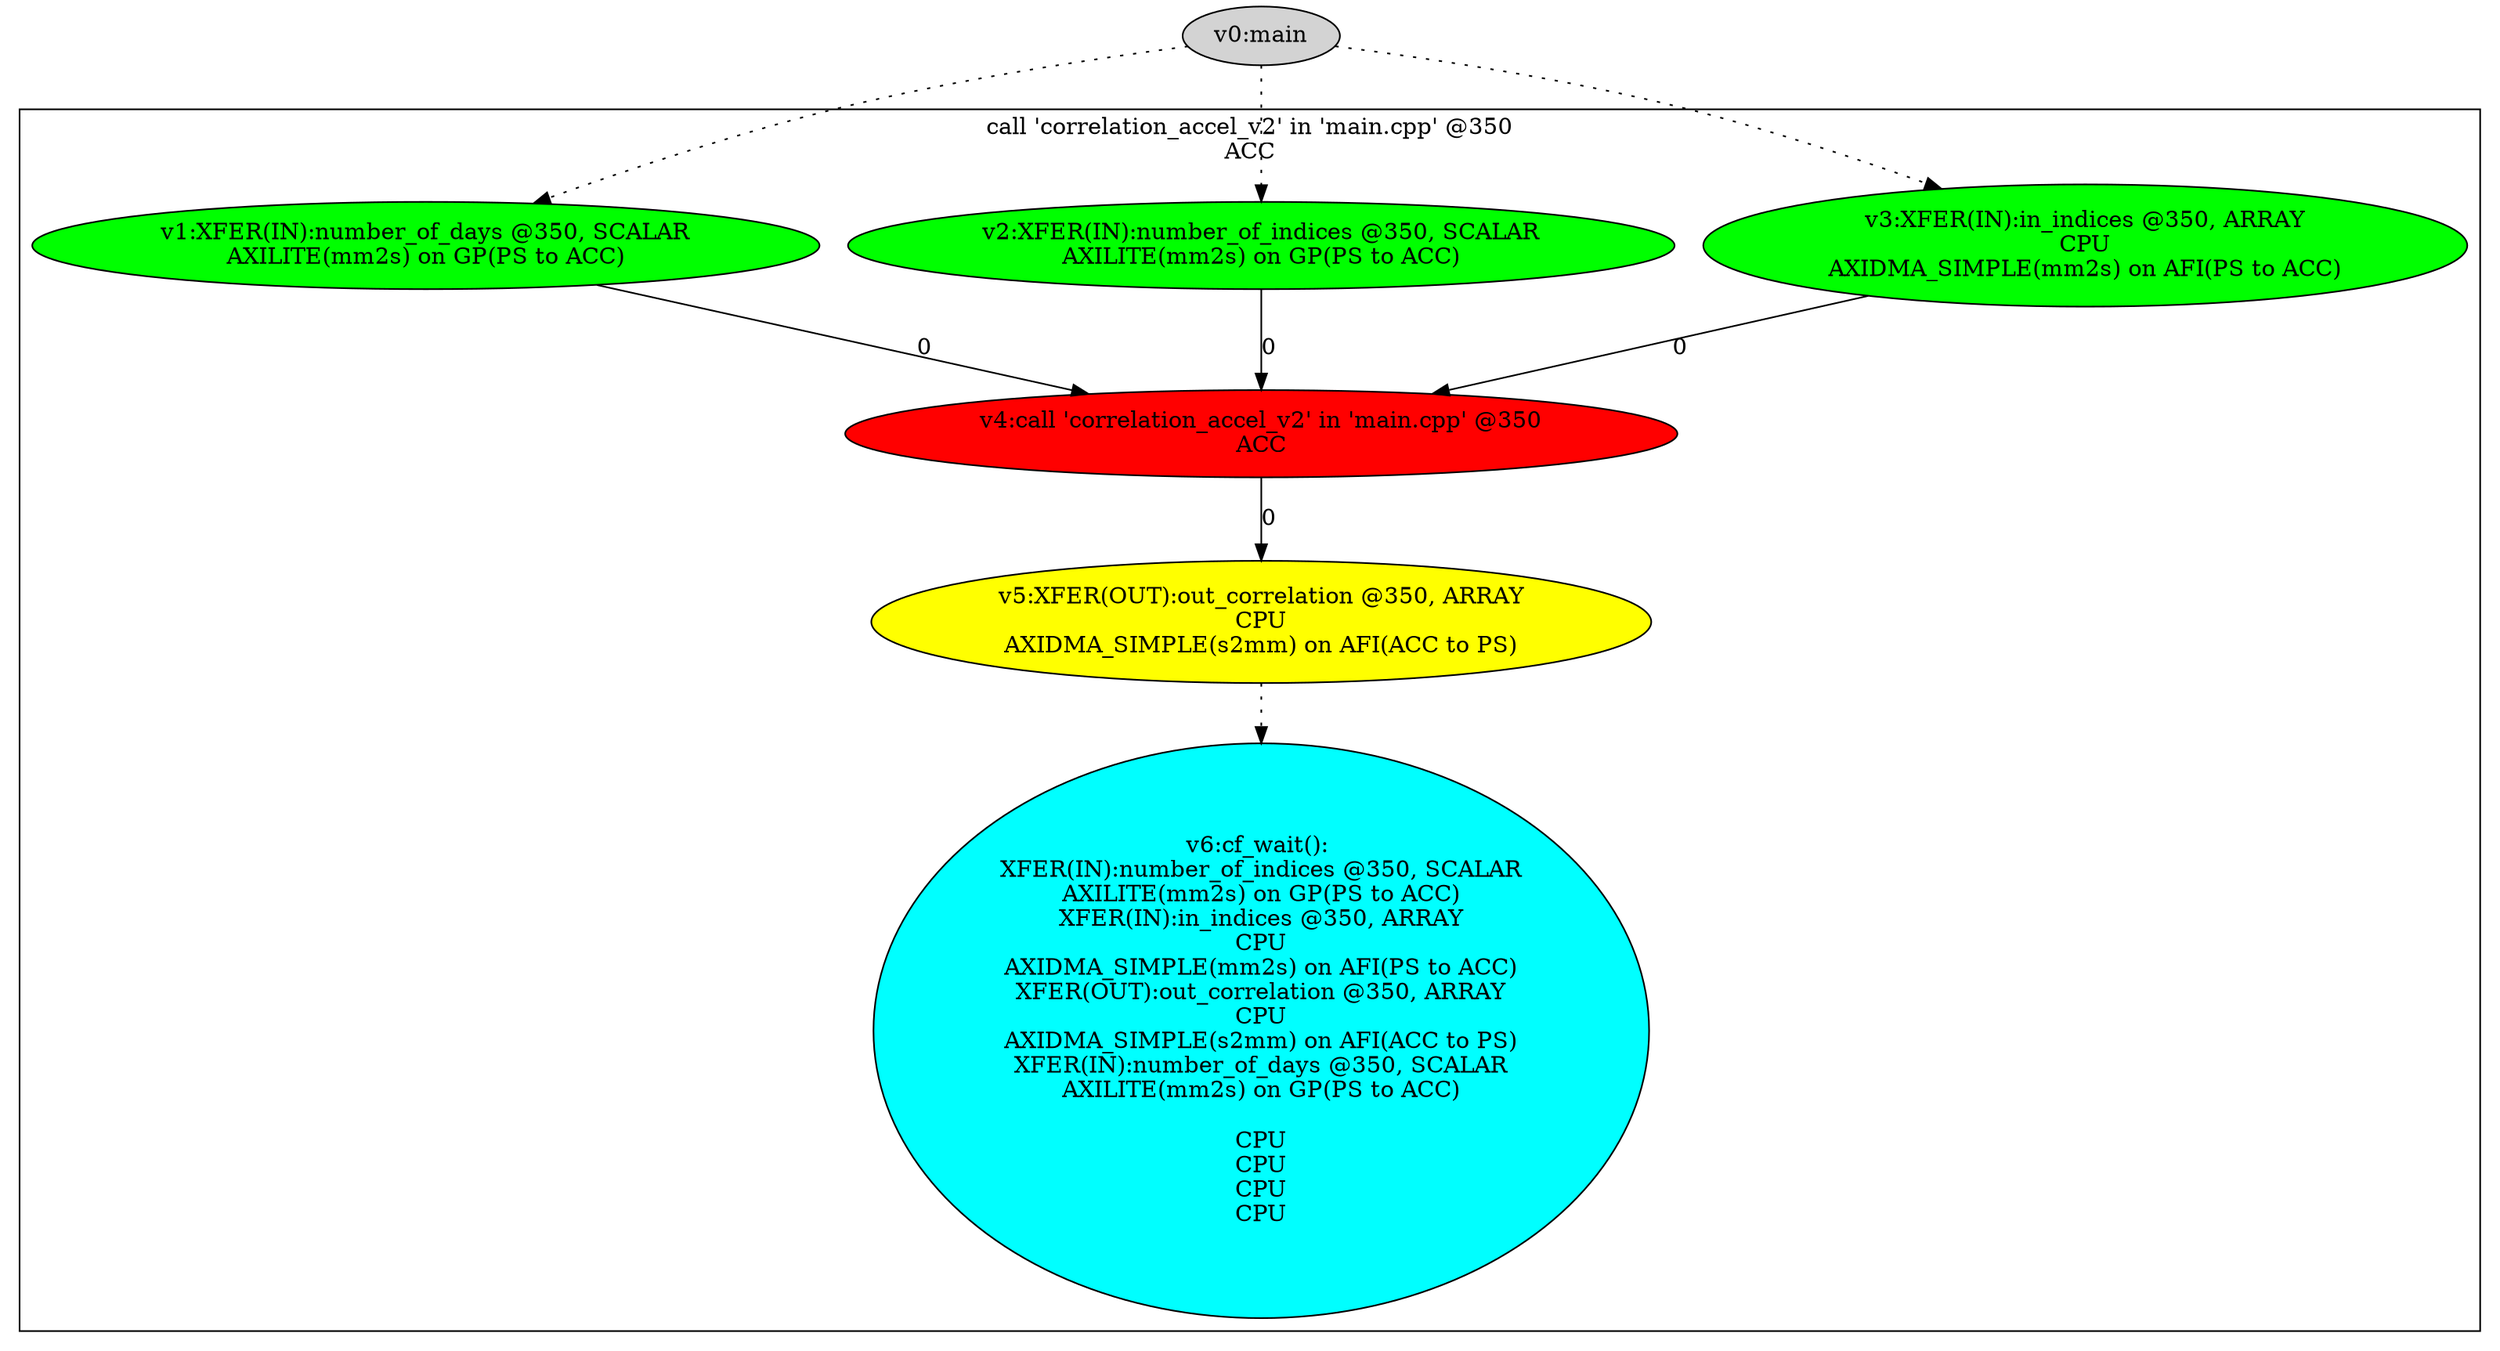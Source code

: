 digraph dm_graph {
v0 [label = "v0:main" ,style=filled];
v1 [label = "v1:XFER(IN):number_of_days @350, SCALAR\nAXILITE(mm2s) on GP(PS to ACC)\n" ,style=filled,fillcolor = green];
v2 [label = "v2:XFER(IN):number_of_indices @350, SCALAR\nAXILITE(mm2s) on GP(PS to ACC)\n" ,style=filled,fillcolor = green];
v3 [label = "v3:XFER(IN):in_indices @350, ARRAY\nCPU\nAXIDMA_SIMPLE(mm2s) on AFI(PS to ACC)\n" ,style=filled,fillcolor = green];
v4 [label = "v4:call 'correlation_accel_v2' in 'main.cpp' @350\nACC\n" ,style=filled,fillcolor = red];
v5 [label = "v5:XFER(OUT):out_correlation @350, ARRAY\nCPU\nAXIDMA_SIMPLE(s2mm) on AFI(ACC to PS)\n" ,style=filled,fillcolor = yellow];
v6 [label = "v6:cf_wait(): \nXFER(IN):number_of_indices @350, SCALAR\nAXILITE(mm2s) on GP(PS to ACC)\nXFER(IN):in_indices @350, ARRAY\nCPU\nAXIDMA_SIMPLE(mm2s) on AFI(PS to ACC)\nXFER(OUT):out_correlation @350, ARRAY\nCPU\nAXIDMA_SIMPLE(s2mm) on AFI(ACC to PS)\nXFER(IN):number_of_days @350, SCALAR\nAXILITE(mm2s) on GP(PS to ACC)\n\nCPU\nCPU\nCPU\nCPU\n" ,style=filled,fillcolor = cyan];
subgraph cluster0 {
v1;
v2;
v3;
v4;
v5;
v6;
label = "call 'correlation_accel_v2' in 'main.cpp' @350\nACC\n";
}
v1 -> v4 [label = "0"];
v2 -> v4 [label = "0"];
v3 -> v4 [label = "0"];
v4 -> v5 [label = "0"];
v5 -> v6 [label = "", style = dotted];
v0 -> v1 [label = "", style = dotted];
v0 -> v2 [label = "", style = dotted];
v0 -> v3 [label = "", style = dotted];
}
